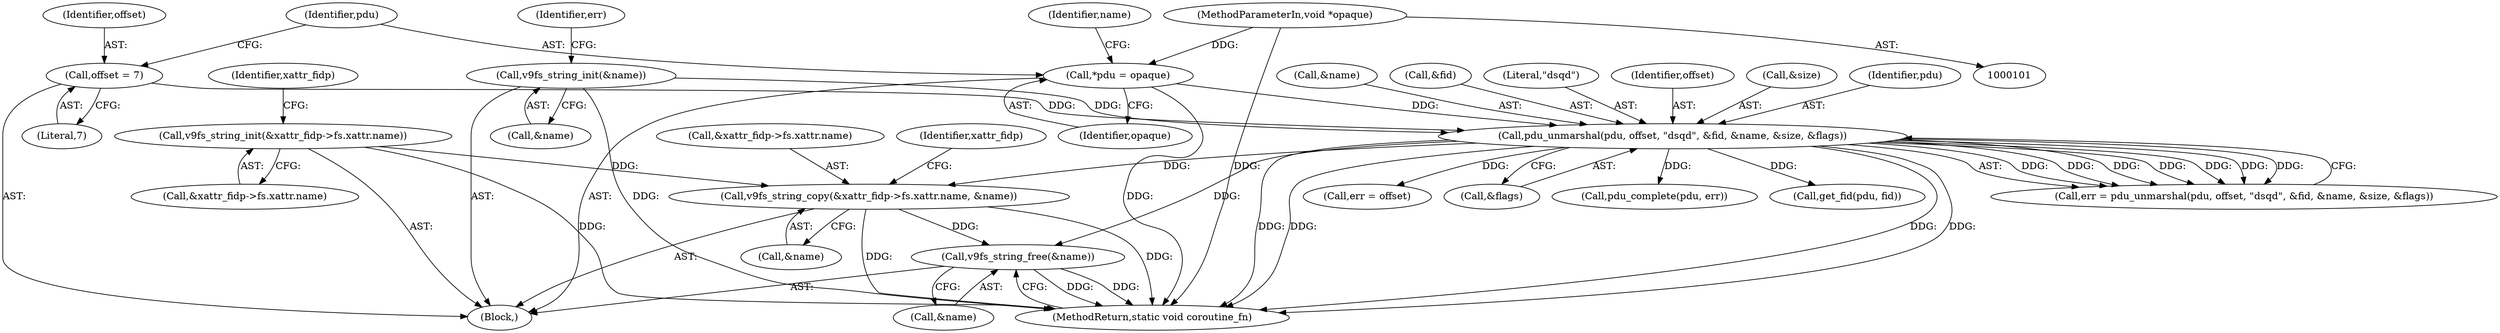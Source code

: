 digraph "0_qemu_eb687602853b4ae656e9236ee4222609f3a6887d@API" {
"1000248" [label="(Call,v9fs_string_free(&name))"];
"1000217" [label="(Call,v9fs_string_copy(&xattr_fidp->fs.xattr.name, &name))"];
"1000208" [label="(Call,v9fs_string_init(&xattr_fidp->fs.xattr.name))"];
"1000127" [label="(Call,pdu_unmarshal(pdu, offset, \"dsqd\", &fid, &name, &size, &flags))"];
"1000119" [label="(Call,*pdu = opaque)"];
"1000102" [label="(MethodParameterIn,void *opaque)"];
"1000113" [label="(Call,offset = 7)"];
"1000122" [label="(Call,v9fs_string_init(&name))"];
"1000218" [label="(Call,&xattr_fidp->fs.xattr.name)"];
"1000217" [label="(Call,v9fs_string_copy(&xattr_fidp->fs.xattr.name, &name))"];
"1000130" [label="(Literal,\"dsqd\")"];
"1000232" [label="(Identifier,xattr_fidp)"];
"1000129" [label="(Identifier,offset)"];
"1000113" [label="(Call,offset = 7)"];
"1000119" [label="(Call,*pdu = opaque)"];
"1000251" [label="(MethodReturn,static void coroutine_fn)"];
"1000114" [label="(Identifier,offset)"];
"1000245" [label="(Call,pdu_complete(pdu, err))"];
"1000160" [label="(Call,get_fid(pdu, fid))"];
"1000208" [label="(Call,v9fs_string_init(&xattr_fidp->fs.xattr.name))"];
"1000120" [label="(Identifier,pdu)"];
"1000125" [label="(Call,err = pdu_unmarshal(pdu, offset, \"dsqd\", &fid, &name, &size, &flags))"];
"1000103" [label="(Block,)"];
"1000122" [label="(Call,v9fs_string_init(&name))"];
"1000115" [label="(Literal,7)"];
"1000102" [label="(MethodParameterIn,void *opaque)"];
"1000126" [label="(Identifier,err)"];
"1000226" [label="(Call,&name)"];
"1000135" [label="(Call,&size)"];
"1000248" [label="(Call,v9fs_string_free(&name))"];
"1000222" [label="(Identifier,xattr_fidp)"];
"1000128" [label="(Identifier,pdu)"];
"1000209" [label="(Call,&xattr_fidp->fs.xattr.name)"];
"1000124" [label="(Identifier,name)"];
"1000123" [label="(Call,&name)"];
"1000133" [label="(Call,&name)"];
"1000127" [label="(Call,pdu_unmarshal(pdu, offset, \"dsqd\", &fid, &name, &size, &flags))"];
"1000238" [label="(Call,err = offset)"];
"1000131" [label="(Call,&fid)"];
"1000121" [label="(Identifier,opaque)"];
"1000137" [label="(Call,&flags)"];
"1000249" [label="(Call,&name)"];
"1000248" -> "1000103"  [label="AST: "];
"1000248" -> "1000249"  [label="CFG: "];
"1000249" -> "1000248"  [label="AST: "];
"1000251" -> "1000248"  [label="CFG: "];
"1000248" -> "1000251"  [label="DDG: "];
"1000248" -> "1000251"  [label="DDG: "];
"1000217" -> "1000248"  [label="DDG: "];
"1000127" -> "1000248"  [label="DDG: "];
"1000217" -> "1000103"  [label="AST: "];
"1000217" -> "1000226"  [label="CFG: "];
"1000218" -> "1000217"  [label="AST: "];
"1000226" -> "1000217"  [label="AST: "];
"1000232" -> "1000217"  [label="CFG: "];
"1000217" -> "1000251"  [label="DDG: "];
"1000217" -> "1000251"  [label="DDG: "];
"1000208" -> "1000217"  [label="DDG: "];
"1000127" -> "1000217"  [label="DDG: "];
"1000208" -> "1000103"  [label="AST: "];
"1000208" -> "1000209"  [label="CFG: "];
"1000209" -> "1000208"  [label="AST: "];
"1000222" -> "1000208"  [label="CFG: "];
"1000208" -> "1000251"  [label="DDG: "];
"1000127" -> "1000125"  [label="AST: "];
"1000127" -> "1000137"  [label="CFG: "];
"1000128" -> "1000127"  [label="AST: "];
"1000129" -> "1000127"  [label="AST: "];
"1000130" -> "1000127"  [label="AST: "];
"1000131" -> "1000127"  [label="AST: "];
"1000133" -> "1000127"  [label="AST: "];
"1000135" -> "1000127"  [label="AST: "];
"1000137" -> "1000127"  [label="AST: "];
"1000125" -> "1000127"  [label="CFG: "];
"1000127" -> "1000251"  [label="DDG: "];
"1000127" -> "1000251"  [label="DDG: "];
"1000127" -> "1000251"  [label="DDG: "];
"1000127" -> "1000251"  [label="DDG: "];
"1000127" -> "1000125"  [label="DDG: "];
"1000127" -> "1000125"  [label="DDG: "];
"1000127" -> "1000125"  [label="DDG: "];
"1000127" -> "1000125"  [label="DDG: "];
"1000127" -> "1000125"  [label="DDG: "];
"1000127" -> "1000125"  [label="DDG: "];
"1000127" -> "1000125"  [label="DDG: "];
"1000119" -> "1000127"  [label="DDG: "];
"1000113" -> "1000127"  [label="DDG: "];
"1000122" -> "1000127"  [label="DDG: "];
"1000127" -> "1000160"  [label="DDG: "];
"1000127" -> "1000238"  [label="DDG: "];
"1000127" -> "1000245"  [label="DDG: "];
"1000119" -> "1000103"  [label="AST: "];
"1000119" -> "1000121"  [label="CFG: "];
"1000120" -> "1000119"  [label="AST: "];
"1000121" -> "1000119"  [label="AST: "];
"1000124" -> "1000119"  [label="CFG: "];
"1000119" -> "1000251"  [label="DDG: "];
"1000102" -> "1000119"  [label="DDG: "];
"1000102" -> "1000101"  [label="AST: "];
"1000102" -> "1000251"  [label="DDG: "];
"1000113" -> "1000103"  [label="AST: "];
"1000113" -> "1000115"  [label="CFG: "];
"1000114" -> "1000113"  [label="AST: "];
"1000115" -> "1000113"  [label="AST: "];
"1000120" -> "1000113"  [label="CFG: "];
"1000122" -> "1000103"  [label="AST: "];
"1000122" -> "1000123"  [label="CFG: "];
"1000123" -> "1000122"  [label="AST: "];
"1000126" -> "1000122"  [label="CFG: "];
"1000122" -> "1000251"  [label="DDG: "];
}
